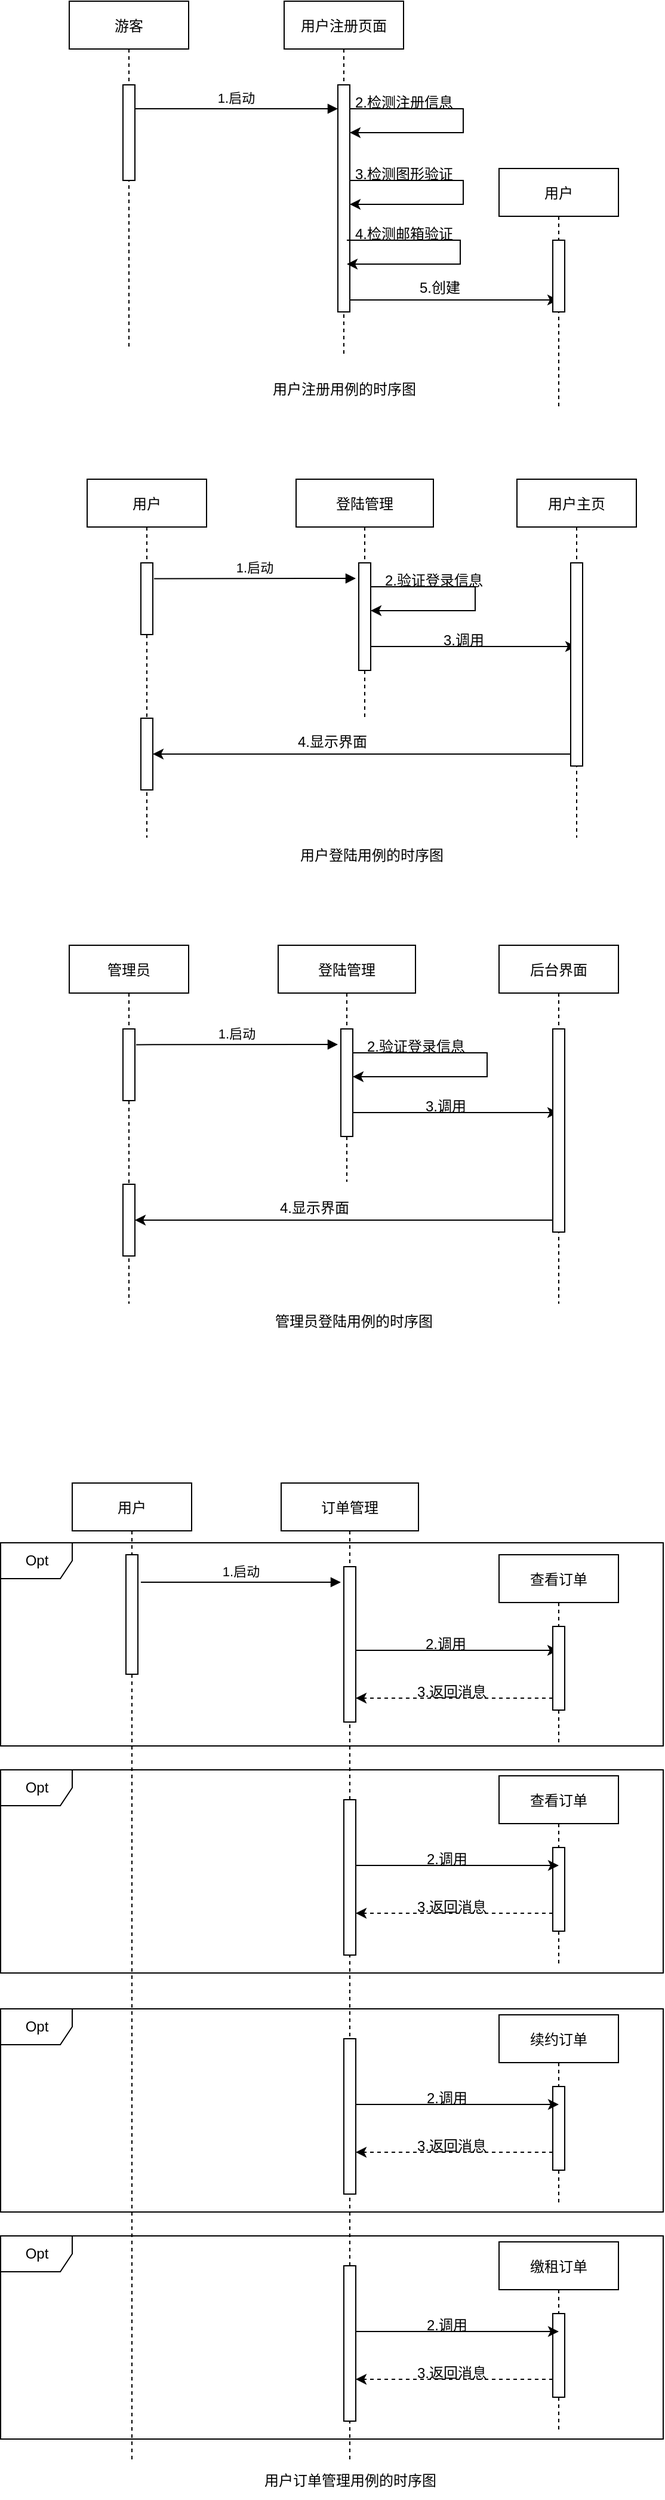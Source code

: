 <mxfile version="20.4.0" type="github">
  <diagram id="kgpKYQtTHZ0yAKxKKP6v" name="Page-1">
    <mxGraphModel dx="1422" dy="761" grid="1" gridSize="10" guides="1" tooltips="1" connect="1" arrows="1" fold="1" page="1" pageScale="1" pageWidth="850" pageHeight="1100" math="0" shadow="0">
      <root>
        <mxCell id="0" />
        <mxCell id="1" parent="0" />
        <mxCell id="6SY7cN5QkHDEgTRVXKSF-70" value="Opt" style="shape=umlFrame;whiteSpace=wrap;html=1;" vertex="1" parent="1">
          <mxGeometry x="62.5" y="1370" width="555" height="170" as="geometry" />
        </mxCell>
        <mxCell id="3nuBFxr9cyL0pnOWT2aG-1" value="游客" style="shape=umlLifeline;perimeter=lifelinePerimeter;container=1;collapsible=0;recursiveResize=0;rounded=0;shadow=0;strokeWidth=1;" parent="1" vertex="1">
          <mxGeometry x="120" y="80" width="100" height="290" as="geometry" />
        </mxCell>
        <mxCell id="3nuBFxr9cyL0pnOWT2aG-2" value="" style="points=[];perimeter=orthogonalPerimeter;rounded=0;shadow=0;strokeWidth=1;" parent="3nuBFxr9cyL0pnOWT2aG-1" vertex="1">
          <mxGeometry x="45" y="70" width="10" height="80" as="geometry" />
        </mxCell>
        <mxCell id="6SY7cN5QkHDEgTRVXKSF-22" value="" style="edgeStyle=orthogonalEdgeStyle;rounded=0;orthogonalLoop=1;jettySize=auto;html=1;" edge="1" parent="1" source="3nuBFxr9cyL0pnOWT2aG-5" target="6SY7cN5QkHDEgTRVXKSF-20">
          <mxGeometry relative="1" as="geometry">
            <Array as="points">
              <mxPoint x="470" y="330" />
              <mxPoint x="470" y="330" />
            </Array>
          </mxGeometry>
        </mxCell>
        <mxCell id="3nuBFxr9cyL0pnOWT2aG-5" value="用户注册页面" style="shape=umlLifeline;perimeter=lifelinePerimeter;container=1;collapsible=0;recursiveResize=0;rounded=0;shadow=0;strokeWidth=1;" parent="1" vertex="1">
          <mxGeometry x="300" y="80" width="100" height="298" as="geometry" />
        </mxCell>
        <mxCell id="3nuBFxr9cyL0pnOWT2aG-6" value="" style="points=[];perimeter=orthogonalPerimeter;rounded=0;shadow=0;strokeWidth=1;" parent="3nuBFxr9cyL0pnOWT2aG-5" vertex="1">
          <mxGeometry x="45" y="70" width="10" height="190" as="geometry" />
        </mxCell>
        <mxCell id="6SY7cN5QkHDEgTRVXKSF-23" style="edgeStyle=orthogonalEdgeStyle;rounded=0;orthogonalLoop=1;jettySize=auto;html=1;" edge="1" parent="3nuBFxr9cyL0pnOWT2aG-5" source="3nuBFxr9cyL0pnOWT2aG-6" target="3nuBFxr9cyL0pnOWT2aG-6">
          <mxGeometry relative="1" as="geometry">
            <Array as="points">
              <mxPoint x="150" y="90" />
              <mxPoint x="150" y="110" />
            </Array>
          </mxGeometry>
        </mxCell>
        <mxCell id="6SY7cN5QkHDEgTRVXKSF-32" value="" style="shape=image;html=1;verticalAlign=top;verticalLabelPosition=bottom;labelBackgroundColor=#ffffff;imageAspect=0;aspect=fixed;image=https://cdn1.iconfinder.com/data/icons/social-media-vol-3/24/_x-128.png" vertex="1" parent="3nuBFxr9cyL0pnOWT2aG-5">
          <mxGeometry x="41" y="280" width="18" height="18" as="geometry" />
        </mxCell>
        <mxCell id="3nuBFxr9cyL0pnOWT2aG-8" value="1.启动" style="verticalAlign=bottom;endArrow=block;shadow=0;strokeWidth=1;" parent="1" source="3nuBFxr9cyL0pnOWT2aG-2" target="3nuBFxr9cyL0pnOWT2aG-6" edge="1">
          <mxGeometry relative="1" as="geometry">
            <mxPoint x="275" y="160" as="sourcePoint" />
            <Array as="points">
              <mxPoint x="310" y="170" />
            </Array>
          </mxGeometry>
        </mxCell>
        <mxCell id="-yJVbLDWpgvvWeMYaaxc-1" value="用户" style="shape=umlLifeline;perimeter=lifelinePerimeter;container=1;collapsible=0;recursiveResize=0;rounded=0;shadow=0;strokeWidth=1;" parent="1" vertex="1">
          <mxGeometry x="135" y="480" width="100" height="300" as="geometry" />
        </mxCell>
        <mxCell id="-yJVbLDWpgvvWeMYaaxc-2" value="" style="points=[];perimeter=orthogonalPerimeter;rounded=0;shadow=0;strokeWidth=1;" parent="-yJVbLDWpgvvWeMYaaxc-1" vertex="1">
          <mxGeometry x="45" y="70" width="10" height="60" as="geometry" />
        </mxCell>
        <mxCell id="-yJVbLDWpgvvWeMYaaxc-4" value="" style="points=[];perimeter=orthogonalPerimeter;rounded=0;shadow=0;strokeWidth=1;" parent="-yJVbLDWpgvvWeMYaaxc-1" vertex="1">
          <mxGeometry x="45" y="200" width="10" height="60" as="geometry" />
        </mxCell>
        <mxCell id="-yJVbLDWpgvvWeMYaaxc-13" value="" style="edgeStyle=orthogonalEdgeStyle;rounded=0;orthogonalLoop=1;jettySize=auto;html=1;" parent="1" source="-yJVbLDWpgvvWeMYaaxc-5" target="-yJVbLDWpgvvWeMYaaxc-11" edge="1">
          <mxGeometry relative="1" as="geometry">
            <Array as="points">
              <mxPoint x="490" y="620" />
              <mxPoint x="490" y="620" />
            </Array>
          </mxGeometry>
        </mxCell>
        <mxCell id="-yJVbLDWpgvvWeMYaaxc-5" value="登陆管理" style="shape=umlLifeline;perimeter=lifelinePerimeter;container=1;collapsible=0;recursiveResize=0;rounded=0;shadow=0;strokeWidth=1;" parent="1" vertex="1">
          <mxGeometry x="310" y="480" width="115" height="200" as="geometry" />
        </mxCell>
        <mxCell id="-yJVbLDWpgvvWeMYaaxc-6" value="" style="points=[];perimeter=orthogonalPerimeter;rounded=0;shadow=0;strokeWidth=1;" parent="-yJVbLDWpgvvWeMYaaxc-5" vertex="1">
          <mxGeometry x="52.5" y="70" width="10" height="90" as="geometry" />
        </mxCell>
        <mxCell id="-yJVbLDWpgvvWeMYaaxc-14" style="edgeStyle=orthogonalEdgeStyle;rounded=0;orthogonalLoop=1;jettySize=auto;html=1;" parent="-yJVbLDWpgvvWeMYaaxc-5" source="-yJVbLDWpgvvWeMYaaxc-6" target="-yJVbLDWpgvvWeMYaaxc-6" edge="1">
          <mxGeometry relative="1" as="geometry">
            <Array as="points">
              <mxPoint x="150" y="90" />
              <mxPoint x="150" y="110" />
            </Array>
          </mxGeometry>
        </mxCell>
        <mxCell id="6SY7cN5QkHDEgTRVXKSF-17" value="" style="shape=image;html=1;verticalAlign=top;verticalLabelPosition=bottom;labelBackgroundColor=#ffffff;imageAspect=0;aspect=fixed;image=https://cdn1.iconfinder.com/data/icons/social-media-vol-3/24/_x-128.png" vertex="1" parent="-yJVbLDWpgvvWeMYaaxc-5">
          <mxGeometry x="48.5" y="187" width="18" height="18" as="geometry" />
        </mxCell>
        <mxCell id="-yJVbLDWpgvvWeMYaaxc-8" value="1.启动" style="verticalAlign=bottom;endArrow=block;shadow=0;strokeWidth=1;rounded=0;exitX=1.1;exitY=0.22;exitDx=0;exitDy=0;exitPerimeter=0;" parent="1" source="-yJVbLDWpgvvWeMYaaxc-2" edge="1">
          <mxGeometry relative="1" as="geometry">
            <mxPoint x="290" y="560" as="sourcePoint" />
            <mxPoint x="360" y="563" as="targetPoint" />
          </mxGeometry>
        </mxCell>
        <mxCell id="-yJVbLDWpgvvWeMYaaxc-11" value="用户主页" style="shape=umlLifeline;perimeter=lifelinePerimeter;container=1;collapsible=0;recursiveResize=0;rounded=0;shadow=0;strokeWidth=1;" parent="1" vertex="1">
          <mxGeometry x="495" y="480" width="100" height="300" as="geometry" />
        </mxCell>
        <mxCell id="-yJVbLDWpgvvWeMYaaxc-12" value="" style="points=[];perimeter=orthogonalPerimeter;rounded=0;shadow=0;strokeWidth=1;" parent="-yJVbLDWpgvvWeMYaaxc-11" vertex="1">
          <mxGeometry x="45" y="70" width="10" height="170" as="geometry" />
        </mxCell>
        <mxCell id="-yJVbLDWpgvvWeMYaaxc-16" value="3.调用" style="text;html=1;align=center;verticalAlign=middle;resizable=0;points=[];autosize=1;strokeColor=none;fillColor=none;" parent="1" vertex="1">
          <mxGeometry x="420" y="600" width="60" height="30" as="geometry" />
        </mxCell>
        <mxCell id="-yJVbLDWpgvvWeMYaaxc-17" style="edgeStyle=orthogonalEdgeStyle;rounded=0;orthogonalLoop=1;jettySize=auto;html=1;" parent="1" source="-yJVbLDWpgvvWeMYaaxc-12" target="-yJVbLDWpgvvWeMYaaxc-4" edge="1">
          <mxGeometry relative="1" as="geometry">
            <Array as="points">
              <mxPoint x="290" y="710" />
              <mxPoint x="290" y="710" />
            </Array>
          </mxGeometry>
        </mxCell>
        <mxCell id="-yJVbLDWpgvvWeMYaaxc-18" value="4.显示界面" style="text;html=1;align=center;verticalAlign=middle;resizable=0;points=[];autosize=1;strokeColor=none;fillColor=none;" parent="1" vertex="1">
          <mxGeometry x="300" y="685" width="80" height="30" as="geometry" />
        </mxCell>
        <mxCell id="-yJVbLDWpgvvWeMYaaxc-19" value="用户登陆用例的时序图" style="text;html=1;align=center;verticalAlign=middle;resizable=0;points=[];autosize=1;strokeColor=none;fillColor=none;" parent="1" vertex="1">
          <mxGeometry x="302.5" y="780" width="140" height="30" as="geometry" />
        </mxCell>
        <mxCell id="6SY7cN5QkHDEgTRVXKSF-1" value="管理员" style="shape=umlLifeline;perimeter=lifelinePerimeter;container=1;collapsible=0;recursiveResize=0;rounded=0;shadow=0;strokeWidth=1;" vertex="1" parent="1">
          <mxGeometry x="120" y="870" width="100" height="300" as="geometry" />
        </mxCell>
        <mxCell id="6SY7cN5QkHDEgTRVXKSF-2" value="" style="points=[];perimeter=orthogonalPerimeter;rounded=0;shadow=0;strokeWidth=1;" vertex="1" parent="6SY7cN5QkHDEgTRVXKSF-1">
          <mxGeometry x="45" y="70" width="10" height="60" as="geometry" />
        </mxCell>
        <mxCell id="6SY7cN5QkHDEgTRVXKSF-3" value="" style="points=[];perimeter=orthogonalPerimeter;rounded=0;shadow=0;strokeWidth=1;" vertex="1" parent="6SY7cN5QkHDEgTRVXKSF-1">
          <mxGeometry x="45" y="200" width="10" height="60" as="geometry" />
        </mxCell>
        <mxCell id="6SY7cN5QkHDEgTRVXKSF-4" value="" style="edgeStyle=orthogonalEdgeStyle;rounded=0;orthogonalLoop=1;jettySize=auto;html=1;" edge="1" parent="1" source="6SY7cN5QkHDEgTRVXKSF-5" target="6SY7cN5QkHDEgTRVXKSF-10">
          <mxGeometry relative="1" as="geometry">
            <Array as="points">
              <mxPoint x="475" y="1010" />
              <mxPoint x="475" y="1010" />
            </Array>
          </mxGeometry>
        </mxCell>
        <mxCell id="6SY7cN5QkHDEgTRVXKSF-5" value="登陆管理" style="shape=umlLifeline;perimeter=lifelinePerimeter;container=1;collapsible=0;recursiveResize=0;rounded=0;shadow=0;strokeWidth=1;" vertex="1" parent="1">
          <mxGeometry x="295" y="870" width="115" height="198" as="geometry" />
        </mxCell>
        <mxCell id="6SY7cN5QkHDEgTRVXKSF-6" value="" style="points=[];perimeter=orthogonalPerimeter;rounded=0;shadow=0;strokeWidth=1;" vertex="1" parent="6SY7cN5QkHDEgTRVXKSF-5">
          <mxGeometry x="52.5" y="70" width="10" height="90" as="geometry" />
        </mxCell>
        <mxCell id="6SY7cN5QkHDEgTRVXKSF-7" style="edgeStyle=orthogonalEdgeStyle;rounded=0;orthogonalLoop=1;jettySize=auto;html=1;" edge="1" parent="6SY7cN5QkHDEgTRVXKSF-5" source="6SY7cN5QkHDEgTRVXKSF-6" target="6SY7cN5QkHDEgTRVXKSF-6">
          <mxGeometry relative="1" as="geometry">
            <Array as="points">
              <mxPoint x="175" y="90" />
              <mxPoint x="175" y="110" />
            </Array>
          </mxGeometry>
        </mxCell>
        <mxCell id="6SY7cN5QkHDEgTRVXKSF-19" value="" style="shape=image;html=1;verticalAlign=top;verticalLabelPosition=bottom;labelBackgroundColor=#ffffff;imageAspect=0;aspect=fixed;image=https://cdn1.iconfinder.com/data/icons/social-media-vol-3/24/_x-128.png" vertex="1" parent="6SY7cN5QkHDEgTRVXKSF-5">
          <mxGeometry x="48.5" y="180" width="18" height="18" as="geometry" />
        </mxCell>
        <mxCell id="6SY7cN5QkHDEgTRVXKSF-9" value="1.启动" style="verticalAlign=bottom;endArrow=block;shadow=0;strokeWidth=1;rounded=0;exitX=1.1;exitY=0.22;exitDx=0;exitDy=0;exitPerimeter=0;" edge="1" parent="1" source="6SY7cN5QkHDEgTRVXKSF-2">
          <mxGeometry relative="1" as="geometry">
            <mxPoint x="275" y="950" as="sourcePoint" />
            <mxPoint x="345" y="953" as="targetPoint" />
          </mxGeometry>
        </mxCell>
        <mxCell id="6SY7cN5QkHDEgTRVXKSF-10" value="后台界面" style="shape=umlLifeline;perimeter=lifelinePerimeter;container=1;collapsible=0;recursiveResize=0;rounded=0;shadow=0;strokeWidth=1;" vertex="1" parent="1">
          <mxGeometry x="480" y="870" width="100" height="300" as="geometry" />
        </mxCell>
        <mxCell id="6SY7cN5QkHDEgTRVXKSF-11" value="" style="points=[];perimeter=orthogonalPerimeter;rounded=0;shadow=0;strokeWidth=1;" vertex="1" parent="6SY7cN5QkHDEgTRVXKSF-10">
          <mxGeometry x="45" y="70" width="10" height="170" as="geometry" />
        </mxCell>
        <mxCell id="6SY7cN5QkHDEgTRVXKSF-12" value="3.调用" style="text;html=1;align=center;verticalAlign=middle;resizable=0;points=[];autosize=1;strokeColor=none;fillColor=none;" vertex="1" parent="1">
          <mxGeometry x="405" y="990" width="60" height="30" as="geometry" />
        </mxCell>
        <mxCell id="6SY7cN5QkHDEgTRVXKSF-13" style="edgeStyle=orthogonalEdgeStyle;rounded=0;orthogonalLoop=1;jettySize=auto;html=1;" edge="1" parent="1" source="6SY7cN5QkHDEgTRVXKSF-11" target="6SY7cN5QkHDEgTRVXKSF-3">
          <mxGeometry relative="1" as="geometry">
            <Array as="points">
              <mxPoint x="275" y="1100" />
              <mxPoint x="275" y="1100" />
            </Array>
          </mxGeometry>
        </mxCell>
        <mxCell id="6SY7cN5QkHDEgTRVXKSF-14" value="4.显示界面" style="text;html=1;align=center;verticalAlign=middle;resizable=0;points=[];autosize=1;strokeColor=none;fillColor=none;" vertex="1" parent="1">
          <mxGeometry x="285" y="1075" width="80" height="30" as="geometry" />
        </mxCell>
        <mxCell id="6SY7cN5QkHDEgTRVXKSF-15" value="管理员登陆用例的时序图" style="text;html=1;align=center;verticalAlign=middle;resizable=0;points=[];autosize=1;strokeColor=none;fillColor=none;" vertex="1" parent="1">
          <mxGeometry x="277.5" y="1170" width="160" height="30" as="geometry" />
        </mxCell>
        <mxCell id="6SY7cN5QkHDEgTRVXKSF-20" value="用户" style="shape=umlLifeline;perimeter=lifelinePerimeter;container=1;collapsible=0;recursiveResize=0;rounded=0;shadow=0;strokeWidth=1;" vertex="1" parent="1">
          <mxGeometry x="480" y="220" width="100" height="200" as="geometry" />
        </mxCell>
        <mxCell id="6SY7cN5QkHDEgTRVXKSF-21" value="" style="points=[];perimeter=orthogonalPerimeter;rounded=0;shadow=0;strokeWidth=1;" vertex="1" parent="6SY7cN5QkHDEgTRVXKSF-20">
          <mxGeometry x="45" y="60" width="10" height="60" as="geometry" />
        </mxCell>
        <mxCell id="6SY7cN5QkHDEgTRVXKSF-24" value="2.检测注册信息" style="text;html=1;align=center;verticalAlign=middle;resizable=0;points=[];autosize=1;strokeColor=none;fillColor=none;" vertex="1" parent="1">
          <mxGeometry x="345" y="150" width="110" height="30" as="geometry" />
        </mxCell>
        <mxCell id="6SY7cN5QkHDEgTRVXKSF-25" style="edgeStyle=orthogonalEdgeStyle;rounded=0;orthogonalLoop=1;jettySize=auto;html=1;" edge="1" parent="1">
          <mxGeometry relative="1" as="geometry">
            <mxPoint x="355" y="230" as="sourcePoint" />
            <mxPoint x="355" y="250" as="targetPoint" />
            <Array as="points">
              <mxPoint x="450" y="230" />
              <mxPoint x="450" y="250" />
            </Array>
          </mxGeometry>
        </mxCell>
        <mxCell id="6SY7cN5QkHDEgTRVXKSF-26" value="3.检测图形验证" style="text;html=1;align=center;verticalAlign=middle;resizable=0;points=[];autosize=1;strokeColor=none;fillColor=none;" vertex="1" parent="1">
          <mxGeometry x="345" y="210" width="110" height="30" as="geometry" />
        </mxCell>
        <mxCell id="6SY7cN5QkHDEgTRVXKSF-27" style="edgeStyle=orthogonalEdgeStyle;rounded=0;orthogonalLoop=1;jettySize=auto;html=1;" edge="1" parent="1">
          <mxGeometry relative="1" as="geometry">
            <mxPoint x="352.5" y="280" as="sourcePoint" />
            <mxPoint x="352.5" y="300" as="targetPoint" />
            <Array as="points">
              <mxPoint x="447.5" y="280" />
              <mxPoint x="447.5" y="300" />
            </Array>
          </mxGeometry>
        </mxCell>
        <mxCell id="6SY7cN5QkHDEgTRVXKSF-28" value="4.检测邮箱验证" style="text;html=1;align=center;verticalAlign=middle;resizable=0;points=[];autosize=1;strokeColor=none;fillColor=none;" vertex="1" parent="1">
          <mxGeometry x="345" y="260" width="110" height="30" as="geometry" />
        </mxCell>
        <mxCell id="6SY7cN5QkHDEgTRVXKSF-31" value="5.创建" style="text;html=1;align=center;verticalAlign=middle;resizable=0;points=[];autosize=1;strokeColor=none;fillColor=none;" vertex="1" parent="1">
          <mxGeometry x="400" y="305" width="60" height="30" as="geometry" />
        </mxCell>
        <mxCell id="6SY7cN5QkHDEgTRVXKSF-33" value="" style="shape=image;html=1;verticalAlign=top;verticalLabelPosition=bottom;labelBackgroundColor=#ffffff;imageAspect=0;aspect=fixed;image=https://cdn1.iconfinder.com/data/icons/social-media-vol-3/24/_x-128.png" vertex="1" parent="1">
          <mxGeometry x="161" y="360" width="18" height="18" as="geometry" />
        </mxCell>
        <mxCell id="-yJVbLDWpgvvWeMYaaxc-15" value="2.验证登录信息" style="text;html=1;align=center;verticalAlign=middle;resizable=0;points=[];autosize=1;strokeColor=none;fillColor=none;" parent="1" vertex="1">
          <mxGeometry x="370" y="550" width="110" height="30" as="geometry" />
        </mxCell>
        <mxCell id="6SY7cN5QkHDEgTRVXKSF-8" value="2.验证登录信息" style="text;html=1;align=center;verticalAlign=middle;resizable=0;points=[];autosize=1;strokeColor=none;fillColor=none;" vertex="1" parent="1">
          <mxGeometry x="355" y="940" width="110" height="30" as="geometry" />
        </mxCell>
        <mxCell id="6SY7cN5QkHDEgTRVXKSF-34" value="用户注册用例的时序图" style="text;html=1;align=center;verticalAlign=middle;resizable=0;points=[];autosize=1;strokeColor=none;fillColor=none;" vertex="1" parent="1">
          <mxGeometry x="280" y="390" width="140" height="30" as="geometry" />
        </mxCell>
        <mxCell id="6SY7cN5QkHDEgTRVXKSF-51" value="用户" style="shape=umlLifeline;perimeter=lifelinePerimeter;container=1;collapsible=0;recursiveResize=0;rounded=0;shadow=0;strokeWidth=1;" vertex="1" parent="1">
          <mxGeometry x="122.5" y="1320" width="100" height="820" as="geometry" />
        </mxCell>
        <mxCell id="6SY7cN5QkHDEgTRVXKSF-52" value="" style="points=[];perimeter=orthogonalPerimeter;rounded=0;shadow=0;strokeWidth=1;" vertex="1" parent="6SY7cN5QkHDEgTRVXKSF-51">
          <mxGeometry x="45" y="60" width="10" height="100" as="geometry" />
        </mxCell>
        <mxCell id="6SY7cN5QkHDEgTRVXKSF-54" value="" style="edgeStyle=orthogonalEdgeStyle;rounded=0;orthogonalLoop=1;jettySize=auto;html=1;" edge="1" parent="1" source="6SY7cN5QkHDEgTRVXKSF-55" target="6SY7cN5QkHDEgTRVXKSF-60">
          <mxGeometry relative="1" as="geometry">
            <Array as="points">
              <mxPoint x="420" y="1460" />
              <mxPoint x="420" y="1460" />
            </Array>
          </mxGeometry>
        </mxCell>
        <mxCell id="6SY7cN5QkHDEgTRVXKSF-55" value="订单管理" style="shape=umlLifeline;perimeter=lifelinePerimeter;container=1;collapsible=0;recursiveResize=0;rounded=0;shadow=0;strokeWidth=1;" vertex="1" parent="1">
          <mxGeometry x="297.5" y="1320" width="115" height="820" as="geometry" />
        </mxCell>
        <mxCell id="6SY7cN5QkHDEgTRVXKSF-56" value="" style="points=[];perimeter=orthogonalPerimeter;rounded=0;shadow=0;strokeWidth=1;" vertex="1" parent="6SY7cN5QkHDEgTRVXKSF-55">
          <mxGeometry x="52.5" y="70" width="10" height="130" as="geometry" />
        </mxCell>
        <mxCell id="6SY7cN5QkHDEgTRVXKSF-59" value="1.启动" style="verticalAlign=bottom;endArrow=block;shadow=0;strokeWidth=1;rounded=0;" edge="1" parent="1">
          <mxGeometry relative="1" as="geometry">
            <mxPoint x="180" y="1403" as="sourcePoint" />
            <mxPoint x="347.5" y="1403" as="targetPoint" />
          </mxGeometry>
        </mxCell>
        <mxCell id="6SY7cN5QkHDEgTRVXKSF-60" value="查看订单" style="shape=umlLifeline;perimeter=lifelinePerimeter;container=1;collapsible=0;recursiveResize=0;rounded=0;shadow=0;strokeWidth=1;" vertex="1" parent="1">
          <mxGeometry x="480" y="1380" width="100" height="160" as="geometry" />
        </mxCell>
        <mxCell id="6SY7cN5QkHDEgTRVXKSF-61" value="" style="points=[];perimeter=orthogonalPerimeter;rounded=0;shadow=0;strokeWidth=1;" vertex="1" parent="6SY7cN5QkHDEgTRVXKSF-60">
          <mxGeometry x="45" y="60" width="10" height="70" as="geometry" />
        </mxCell>
        <mxCell id="6SY7cN5QkHDEgTRVXKSF-62" value="2.调用" style="text;html=1;align=center;verticalAlign=middle;resizable=0;points=[];autosize=1;strokeColor=none;fillColor=none;" vertex="1" parent="1">
          <mxGeometry x="405" y="1440" width="60" height="30" as="geometry" />
        </mxCell>
        <mxCell id="6SY7cN5QkHDEgTRVXKSF-65" value="用户订单管理用例的时序图" style="text;html=1;align=center;verticalAlign=middle;resizable=0;points=[];autosize=1;strokeColor=none;fillColor=none;" vertex="1" parent="1">
          <mxGeometry x="270" y="2140" width="170" height="30" as="geometry" />
        </mxCell>
        <mxCell id="6SY7cN5QkHDEgTRVXKSF-68" style="edgeStyle=orthogonalEdgeStyle;rounded=0;orthogonalLoop=1;jettySize=auto;html=1;dashed=1;" edge="1" parent="1" source="6SY7cN5QkHDEgTRVXKSF-61">
          <mxGeometry relative="1" as="geometry">
            <mxPoint x="360" y="1500" as="targetPoint" />
            <Array as="points">
              <mxPoint x="360" y="1500" />
            </Array>
          </mxGeometry>
        </mxCell>
        <mxCell id="6SY7cN5QkHDEgTRVXKSF-71" value="Opt" style="shape=umlFrame;whiteSpace=wrap;html=1;" vertex="1" parent="1">
          <mxGeometry x="62.5" y="1560" width="555" height="170" as="geometry" />
        </mxCell>
        <mxCell id="6SY7cN5QkHDEgTRVXKSF-72" value="" style="points=[];perimeter=orthogonalPerimeter;rounded=0;shadow=0;strokeWidth=1;" vertex="1" parent="1">
          <mxGeometry x="350" y="1585" width="10" height="130" as="geometry" />
        </mxCell>
        <mxCell id="6SY7cN5QkHDEgTRVXKSF-81" value="查看订单" style="shape=umlLifeline;perimeter=lifelinePerimeter;container=1;collapsible=0;recursiveResize=0;rounded=0;shadow=0;strokeWidth=1;" vertex="1" parent="1">
          <mxGeometry x="480" y="1565" width="100" height="160" as="geometry" />
        </mxCell>
        <mxCell id="6SY7cN5QkHDEgTRVXKSF-82" value="" style="points=[];perimeter=orthogonalPerimeter;rounded=0;shadow=0;strokeWidth=1;" vertex="1" parent="6SY7cN5QkHDEgTRVXKSF-81">
          <mxGeometry x="45" y="60" width="10" height="70" as="geometry" />
        </mxCell>
        <mxCell id="6SY7cN5QkHDEgTRVXKSF-83" value="" style="edgeStyle=orthogonalEdgeStyle;rounded=0;orthogonalLoop=1;jettySize=auto;html=1;" edge="1" parent="1">
          <mxGeometry relative="1" as="geometry">
            <Array as="points">
              <mxPoint x="420.5" y="1640" />
              <mxPoint x="420.5" y="1640" />
            </Array>
            <mxPoint x="360" y="1640" as="sourcePoint" />
            <mxPoint x="530" y="1640" as="targetPoint" />
          </mxGeometry>
        </mxCell>
        <mxCell id="6SY7cN5QkHDEgTRVXKSF-84" value="2.调用" style="text;html=1;align=center;verticalAlign=middle;resizable=0;points=[];autosize=1;strokeColor=none;fillColor=none;" vertex="1" parent="1">
          <mxGeometry x="405.5" y="1620" width="60" height="30" as="geometry" />
        </mxCell>
        <mxCell id="6SY7cN5QkHDEgTRVXKSF-85" value="3.返回消息" style="text;html=1;align=center;verticalAlign=middle;resizable=0;points=[];autosize=1;strokeColor=none;fillColor=none;" vertex="1" parent="1">
          <mxGeometry x="400" y="1480" width="80" height="30" as="geometry" />
        </mxCell>
        <mxCell id="6SY7cN5QkHDEgTRVXKSF-87" style="edgeStyle=orthogonalEdgeStyle;rounded=0;orthogonalLoop=1;jettySize=auto;html=1;dashed=1;" edge="1" parent="1">
          <mxGeometry relative="1" as="geometry">
            <mxPoint x="525" y="1680" as="sourcePoint" />
            <mxPoint x="360" y="1680" as="targetPoint" />
            <Array as="points">
              <mxPoint x="360" y="1680" />
            </Array>
          </mxGeometry>
        </mxCell>
        <mxCell id="6SY7cN5QkHDEgTRVXKSF-88" value="3.返回消息" style="text;html=1;align=center;verticalAlign=middle;resizable=0;points=[];autosize=1;strokeColor=none;fillColor=none;" vertex="1" parent="1">
          <mxGeometry x="400" y="1660" width="80" height="30" as="geometry" />
        </mxCell>
        <mxCell id="6SY7cN5QkHDEgTRVXKSF-89" value="Opt" style="shape=umlFrame;whiteSpace=wrap;html=1;" vertex="1" parent="1">
          <mxGeometry x="62.5" y="1760" width="555" height="170" as="geometry" />
        </mxCell>
        <mxCell id="6SY7cN5QkHDEgTRVXKSF-90" value="" style="points=[];perimeter=orthogonalPerimeter;rounded=0;shadow=0;strokeWidth=1;" vertex="1" parent="1">
          <mxGeometry x="350" y="1785" width="10" height="130" as="geometry" />
        </mxCell>
        <mxCell id="6SY7cN5QkHDEgTRVXKSF-91" value="续约订单" style="shape=umlLifeline;perimeter=lifelinePerimeter;container=1;collapsible=0;recursiveResize=0;rounded=0;shadow=0;strokeWidth=1;" vertex="1" parent="1">
          <mxGeometry x="480" y="1765" width="100" height="160" as="geometry" />
        </mxCell>
        <mxCell id="6SY7cN5QkHDEgTRVXKSF-92" value="" style="points=[];perimeter=orthogonalPerimeter;rounded=0;shadow=0;strokeWidth=1;" vertex="1" parent="6SY7cN5QkHDEgTRVXKSF-91">
          <mxGeometry x="45" y="60" width="10" height="70" as="geometry" />
        </mxCell>
        <mxCell id="6SY7cN5QkHDEgTRVXKSF-93" value="" style="edgeStyle=orthogonalEdgeStyle;rounded=0;orthogonalLoop=1;jettySize=auto;html=1;" edge="1" parent="1">
          <mxGeometry relative="1" as="geometry">
            <Array as="points">
              <mxPoint x="420.5" y="1840" />
              <mxPoint x="420.5" y="1840" />
            </Array>
            <mxPoint x="360" y="1840" as="sourcePoint" />
            <mxPoint x="530" y="1840" as="targetPoint" />
          </mxGeometry>
        </mxCell>
        <mxCell id="6SY7cN5QkHDEgTRVXKSF-94" value="2.调用" style="text;html=1;align=center;verticalAlign=middle;resizable=0;points=[];autosize=1;strokeColor=none;fillColor=none;" vertex="1" parent="1">
          <mxGeometry x="405.5" y="1820" width="60" height="30" as="geometry" />
        </mxCell>
        <mxCell id="6SY7cN5QkHDEgTRVXKSF-95" style="edgeStyle=orthogonalEdgeStyle;rounded=0;orthogonalLoop=1;jettySize=auto;html=1;dashed=1;" edge="1" parent="1">
          <mxGeometry relative="1" as="geometry">
            <mxPoint x="525" y="1880" as="sourcePoint" />
            <mxPoint x="360" y="1880" as="targetPoint" />
            <Array as="points">
              <mxPoint x="360" y="1880" />
            </Array>
          </mxGeometry>
        </mxCell>
        <mxCell id="6SY7cN5QkHDEgTRVXKSF-96" value="3.返回消息" style="text;html=1;align=center;verticalAlign=middle;resizable=0;points=[];autosize=1;strokeColor=none;fillColor=none;" vertex="1" parent="1">
          <mxGeometry x="400" y="1860" width="80" height="30" as="geometry" />
        </mxCell>
        <mxCell id="6SY7cN5QkHDEgTRVXKSF-105" value="Opt" style="shape=umlFrame;whiteSpace=wrap;html=1;" vertex="1" parent="1">
          <mxGeometry x="62.5" y="1950" width="555" height="170" as="geometry" />
        </mxCell>
        <mxCell id="6SY7cN5QkHDEgTRVXKSF-106" value="" style="points=[];perimeter=orthogonalPerimeter;rounded=0;shadow=0;strokeWidth=1;" vertex="1" parent="1">
          <mxGeometry x="350" y="1975" width="10" height="130" as="geometry" />
        </mxCell>
        <mxCell id="6SY7cN5QkHDEgTRVXKSF-107" value="缴租订单" style="shape=umlLifeline;perimeter=lifelinePerimeter;container=1;collapsible=0;recursiveResize=0;rounded=0;shadow=0;strokeWidth=1;" vertex="1" parent="1">
          <mxGeometry x="480" y="1955" width="100" height="160" as="geometry" />
        </mxCell>
        <mxCell id="6SY7cN5QkHDEgTRVXKSF-108" value="" style="points=[];perimeter=orthogonalPerimeter;rounded=0;shadow=0;strokeWidth=1;" vertex="1" parent="6SY7cN5QkHDEgTRVXKSF-107">
          <mxGeometry x="45" y="60" width="10" height="70" as="geometry" />
        </mxCell>
        <mxCell id="6SY7cN5QkHDEgTRVXKSF-109" value="" style="edgeStyle=orthogonalEdgeStyle;rounded=0;orthogonalLoop=1;jettySize=auto;html=1;" edge="1" parent="1">
          <mxGeometry relative="1" as="geometry">
            <Array as="points">
              <mxPoint x="420.5" y="2030" />
              <mxPoint x="420.5" y="2030" />
            </Array>
            <mxPoint x="360" y="2030" as="sourcePoint" />
            <mxPoint x="530" y="2030" as="targetPoint" />
          </mxGeometry>
        </mxCell>
        <mxCell id="6SY7cN5QkHDEgTRVXKSF-110" value="2.调用" style="text;html=1;align=center;verticalAlign=middle;resizable=0;points=[];autosize=1;strokeColor=none;fillColor=none;" vertex="1" parent="1">
          <mxGeometry x="405.5" y="2010" width="60" height="30" as="geometry" />
        </mxCell>
        <mxCell id="6SY7cN5QkHDEgTRVXKSF-111" style="edgeStyle=orthogonalEdgeStyle;rounded=0;orthogonalLoop=1;jettySize=auto;html=1;dashed=1;" edge="1" parent="1">
          <mxGeometry relative="1" as="geometry">
            <mxPoint x="525" y="2070" as="sourcePoint" />
            <mxPoint x="360" y="2070" as="targetPoint" />
            <Array as="points">
              <mxPoint x="360" y="2070" />
            </Array>
          </mxGeometry>
        </mxCell>
        <mxCell id="6SY7cN5QkHDEgTRVXKSF-112" value="3.返回消息" style="text;html=1;align=center;verticalAlign=middle;resizable=0;points=[];autosize=1;strokeColor=none;fillColor=none;" vertex="1" parent="1">
          <mxGeometry x="400" y="2050" width="80" height="30" as="geometry" />
        </mxCell>
      </root>
    </mxGraphModel>
  </diagram>
</mxfile>
